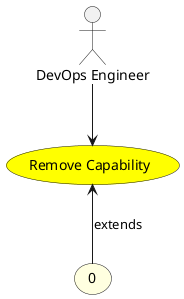@startuml


usecase "Remove Capability" as RemoveCapability #yellow

Actor "DevOps Engineer" as DevOpsEngineer

DevOpsEngineer --> RemoveCapability





usecase "0" as 0 #lightyellow

RemoveCapability <-- 0 : extends







@enduml
